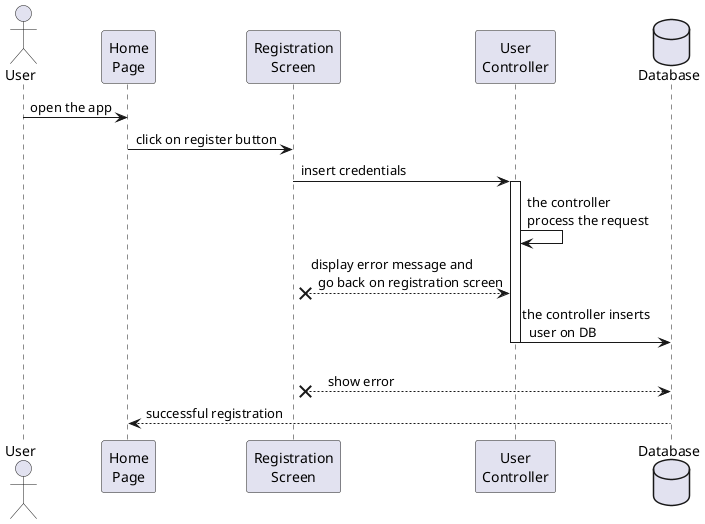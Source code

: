 @startuml register

actor User
participant "Home\nPage" as HomePage
participant "Registration\nScreen" as RegistrationScreen
participant "User\nController" as UserController
database Database

User -> HomePage: open the app
HomePage -> RegistrationScreen: click on register button
RegistrationScreen -> UserController: insert credentials
activate UserController
UserController -> UserController: the controller\nprocess the request
RegistrationScreen x-- UserController: display error message and\n  go back on registration screen
UserController -> Database: the controller inserts\n  user on DB
deactivate UserController

RegistrationScreen x-- Database : \n     show error
HomePage <-- Database: successful registration

@enduml